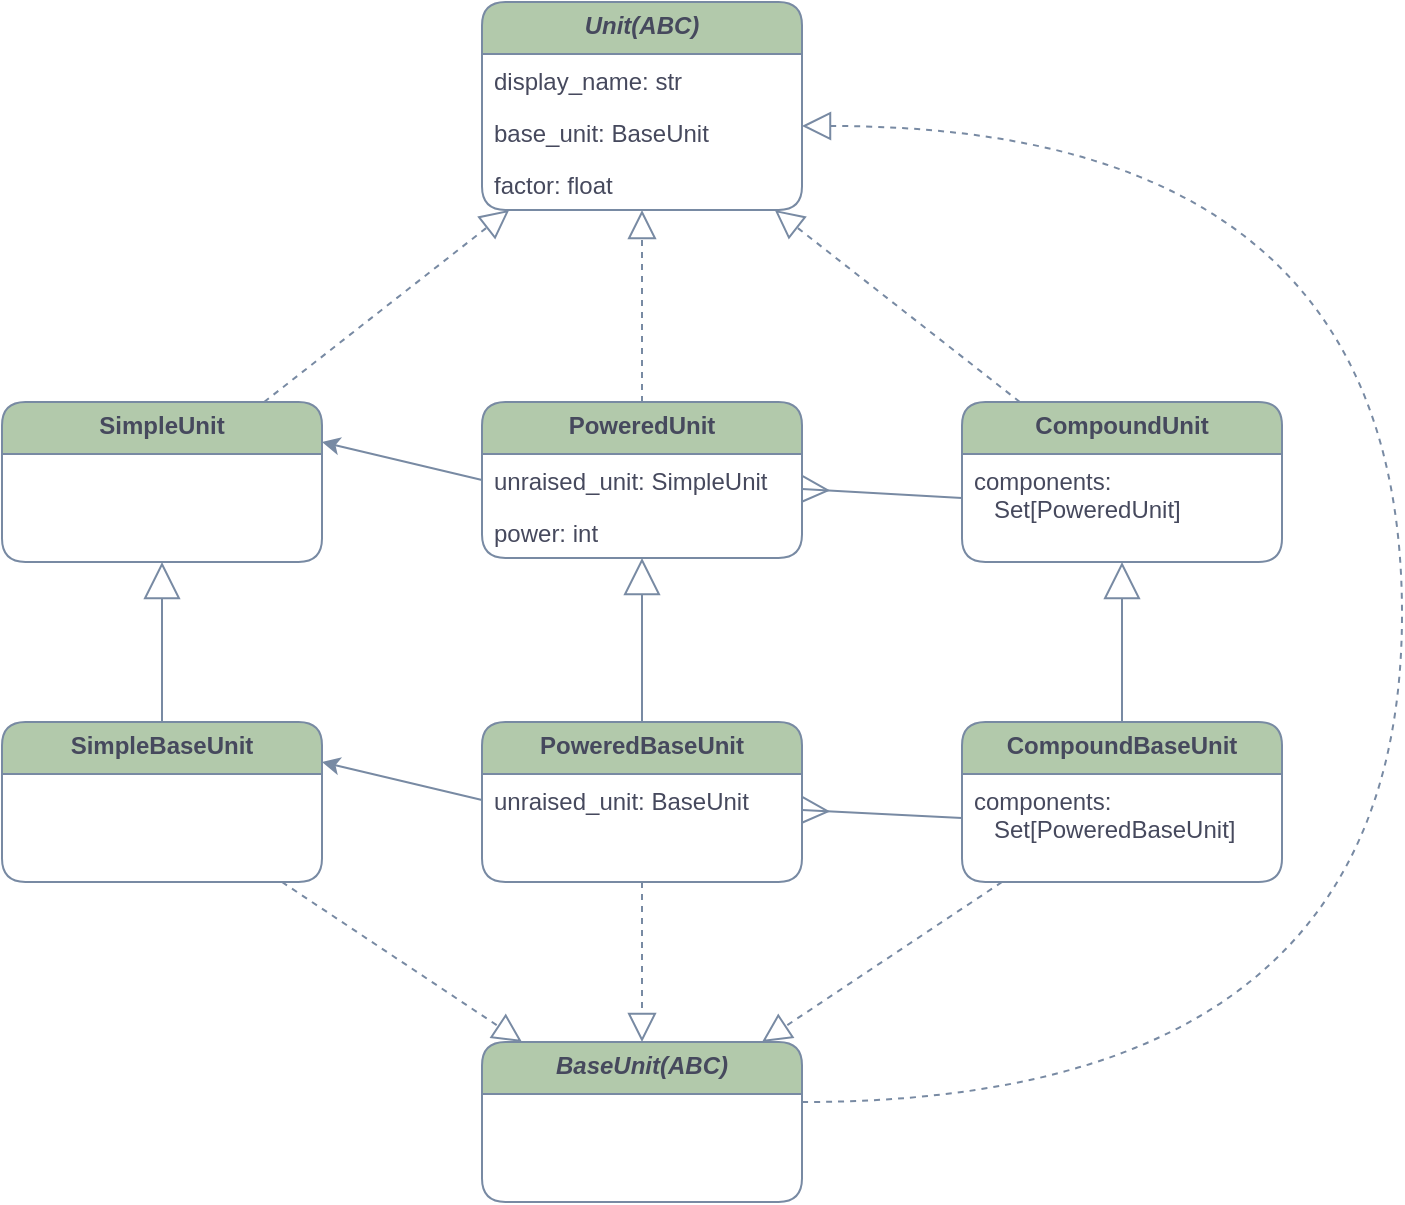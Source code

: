 <mxfile version="13.6.3" type="github">
  <diagram id="C5RBs43oDa-KdzZeNtuy" name="Page-1">
    <mxGraphModel dx="1394" dy="886" grid="0" gridSize="10" guides="1" tooltips="1" connect="1" arrows="1" fold="1" page="1" pageScale="1" pageWidth="800" pageHeight="700" math="0" shadow="0">
      <root>
        <mxCell id="WIyWlLk6GJQsqaUBKTNV-0" />
        <mxCell id="WIyWlLk6GJQsqaUBKTNV-1" parent="WIyWlLk6GJQsqaUBKTNV-0" />
        <mxCell id="whpVxYnDkCTskXmKhdl8-56" value="" style="endArrow=block;endSize=16;endFill=0;html=1;strokeColor=#788AA3;fontColor=#46495D;curved=1;" edge="1" parent="WIyWlLk6GJQsqaUBKTNV-1" source="whpVxYnDkCTskXmKhdl8-31" target="whpVxYnDkCTskXmKhdl8-25">
          <mxGeometry width="160" relative="1" as="geometry">
            <mxPoint x="6" y="494" as="sourcePoint" />
            <mxPoint x="166" y="494" as="targetPoint" />
          </mxGeometry>
        </mxCell>
        <mxCell id="whpVxYnDkCTskXmKhdl8-57" value="" style="endArrow=block;dashed=1;endFill=0;endSize=12;html=1;strokeColor=#788AA3;fontColor=#46495D;" edge="1" parent="WIyWlLk6GJQsqaUBKTNV-1" source="whpVxYnDkCTskXmKhdl8-25" target="zkfFHV4jXpPFQw0GAbJ--0">
          <mxGeometry width="160" relative="1" as="geometry">
            <mxPoint x="56" y="424" as="sourcePoint" />
            <mxPoint x="216" y="424" as="targetPoint" />
          </mxGeometry>
        </mxCell>
        <mxCell id="whpVxYnDkCTskXmKhdl8-58" value="" style="endArrow=block;dashed=1;endFill=0;endSize=12;html=1;strokeColor=#788AA3;fontColor=#46495D;exitX=0.5;exitY=0;exitDx=0;exitDy=0;" edge="1" parent="WIyWlLk6GJQsqaUBKTNV-1" source="whpVxYnDkCTskXmKhdl8-47" target="zkfFHV4jXpPFQw0GAbJ--0">
          <mxGeometry width="160" relative="1" as="geometry">
            <mxPoint x="-74" y="294" as="sourcePoint" />
            <mxPoint x="36" y="228" as="targetPoint" />
          </mxGeometry>
        </mxCell>
        <mxCell id="whpVxYnDkCTskXmKhdl8-59" value="" style="endArrow=none;html=1;exitX=1;exitY=0.25;exitDx=0;exitDy=0;strokeColor=#788AA3;fontColor=#46495D;startArrow=classic;startFill=1;entryX=0;entryY=0.5;entryDx=0;entryDy=0;" edge="1" parent="WIyWlLk6GJQsqaUBKTNV-1" source="whpVxYnDkCTskXmKhdl8-25" target="whpVxYnDkCTskXmKhdl8-49">
          <mxGeometry width="50" height="50" relative="1" as="geometry">
            <mxPoint x="246" y="294" as="sourcePoint" />
            <mxPoint x="286" y="319" as="targetPoint" />
          </mxGeometry>
        </mxCell>
        <mxCell id="whpVxYnDkCTskXmKhdl8-64" value="" style="endArrow=none;html=1;rounded=0;strokeColor=#788AA3;fillColor=#B2C9AB;fontColor=#46495D;startArrow=ERmany;startFill=0;endSize=12;startSize=11;entryX=0;entryY=0.5;entryDx=0;entryDy=0;" edge="1" parent="WIyWlLk6GJQsqaUBKTNV-1" source="whpVxYnDkCTskXmKhdl8-47" target="whpVxYnDkCTskXmKhdl8-63">
          <mxGeometry relative="1" as="geometry">
            <mxPoint x="-84" y="292.5" as="sourcePoint" />
            <mxPoint x="506" y="354" as="targetPoint" />
          </mxGeometry>
        </mxCell>
        <mxCell id="whpVxYnDkCTskXmKhdl8-66" value="" style="endArrow=block;dashed=1;endFill=0;endSize=12;html=1;strokeColor=#788AA3;fontColor=#46495D;" edge="1" parent="WIyWlLk6GJQsqaUBKTNV-1" source="whpVxYnDkCTskXmKhdl8-61" target="zkfFHV4jXpPFQw0GAbJ--0">
          <mxGeometry width="160" relative="1" as="geometry">
            <mxPoint x="86" y="283" as="sourcePoint" />
            <mxPoint x="86" y="188" as="targetPoint" />
          </mxGeometry>
        </mxCell>
        <mxCell id="whpVxYnDkCTskXmKhdl8-70" value="" style="endArrow=none;html=1;strokeColor=#788AA3;fontColor=#46495D;startArrow=classic;startFill=1;exitX=1;exitY=0.25;exitDx=0;exitDy=0;entryX=0;entryY=0.5;entryDx=0;entryDy=0;" edge="1" parent="WIyWlLk6GJQsqaUBKTNV-1" source="whpVxYnDkCTskXmKhdl8-31" target="whpVxYnDkCTskXmKhdl8-89">
          <mxGeometry width="50" height="50" relative="1" as="geometry">
            <mxPoint x="166" y="303" as="sourcePoint" />
            <mxPoint x="286" y="466.586" as="targetPoint" />
          </mxGeometry>
        </mxCell>
        <mxCell id="whpVxYnDkCTskXmKhdl8-73" value="" style="endArrow=block;endSize=16;endFill=0;html=1;strokeColor=#788AA3;fontColor=#46495D;curved=1;" edge="1" parent="WIyWlLk6GJQsqaUBKTNV-1" source="whpVxYnDkCTskXmKhdl8-67" target="whpVxYnDkCTskXmKhdl8-47">
          <mxGeometry width="160" relative="1" as="geometry">
            <mxPoint x="96" y="434" as="sourcePoint" />
            <mxPoint x="96" y="333" as="targetPoint" />
          </mxGeometry>
        </mxCell>
        <mxCell id="whpVxYnDkCTskXmKhdl8-76" value="" style="endArrow=none;html=1;rounded=0;strokeColor=#788AA3;fillColor=#B2C9AB;fontColor=#46495D;startArrow=ERmany;startFill=0;endSize=12;startSize=11;entryX=0;entryY=0.5;entryDx=0;entryDy=0;" edge="1" parent="WIyWlLk6GJQsqaUBKTNV-1" source="whpVxYnDkCTskXmKhdl8-67" target="whpVxYnDkCTskXmKhdl8-90">
          <mxGeometry relative="1" as="geometry">
            <mxPoint x="456" y="279.889" as="sourcePoint" />
            <mxPoint x="577.714" y="396" as="targetPoint" />
          </mxGeometry>
        </mxCell>
        <mxCell id="whpVxYnDkCTskXmKhdl8-77" value="" style="endArrow=block;endSize=16;endFill=0;html=1;strokeColor=#788AA3;fontColor=#46495D;curved=1;" edge="1" parent="WIyWlLk6GJQsqaUBKTNV-1" source="whpVxYnDkCTskXmKhdl8-74" target="whpVxYnDkCTskXmKhdl8-61">
          <mxGeometry width="160" relative="1" as="geometry">
            <mxPoint x="376" y="424" as="sourcePoint" />
            <mxPoint x="376" y="342" as="targetPoint" />
          </mxGeometry>
        </mxCell>
        <mxCell id="whpVxYnDkCTskXmKhdl8-85" value="" style="endArrow=block;dashed=1;endFill=0;endSize=12;html=1;strokeColor=#788AA3;fontColor=#46495D;edgeStyle=orthogonalEdgeStyle;curved=1;" edge="1" parent="WIyWlLk6GJQsqaUBKTNV-1" source="whpVxYnDkCTskXmKhdl8-81" target="zkfFHV4jXpPFQw0GAbJ--0">
          <mxGeometry width="160" relative="1" as="geometry">
            <mxPoint x="376" y="264" as="sourcePoint" />
            <mxPoint x="376" y="168" as="targetPoint" />
            <Array as="points">
              <mxPoint x="756" y="594" />
              <mxPoint x="756" y="106" />
            </Array>
          </mxGeometry>
        </mxCell>
        <mxCell id="whpVxYnDkCTskXmKhdl8-86" value="" style="endArrow=block;dashed=1;endFill=0;endSize=12;html=1;strokeColor=#788AA3;fontColor=#46495D;" edge="1" parent="WIyWlLk6GJQsqaUBKTNV-1" source="whpVxYnDkCTskXmKhdl8-31" target="whpVxYnDkCTskXmKhdl8-81">
          <mxGeometry width="160" relative="1" as="geometry">
            <mxPoint x="149.474" y="309" as="sourcePoint" />
            <mxPoint x="314.967" y="168" as="targetPoint" />
          </mxGeometry>
        </mxCell>
        <mxCell id="whpVxYnDkCTskXmKhdl8-87" value="" style="endArrow=block;dashed=1;endFill=0;endSize=12;html=1;strokeColor=#788AA3;fontColor=#46495D;" edge="1" parent="WIyWlLk6GJQsqaUBKTNV-1" source="whpVxYnDkCTskXmKhdl8-67" target="whpVxYnDkCTskXmKhdl8-81">
          <mxGeometry width="160" relative="1" as="geometry">
            <mxPoint x="159.474" y="319" as="sourcePoint" />
            <mxPoint x="324.967" y="178" as="targetPoint" />
          </mxGeometry>
        </mxCell>
        <mxCell id="whpVxYnDkCTskXmKhdl8-88" value="" style="endArrow=block;dashed=1;endFill=0;endSize=12;html=1;strokeColor=#788AA3;fontColor=#46495D;" edge="1" parent="WIyWlLk6GJQsqaUBKTNV-1" source="whpVxYnDkCTskXmKhdl8-74" target="whpVxYnDkCTskXmKhdl8-81">
          <mxGeometry width="160" relative="1" as="geometry">
            <mxPoint x="169.474" y="329" as="sourcePoint" />
            <mxPoint x="334.967" y="188" as="targetPoint" />
          </mxGeometry>
        </mxCell>
        <mxCell id="whpVxYnDkCTskXmKhdl8-25" value="SimpleUnit" style="swimlane;fontStyle=1;align=center;verticalAlign=top;childLayout=stackLayout;horizontal=1;startSize=26;horizontalStack=0;resizeParent=1;resizeLast=0;collapsible=1;marginBottom=0;shadow=0;strokeWidth=1;spacing=0;fillColor=#B2C9AB;strokeColor=#788AA3;fontColor=#46495D;rounded=1;" vertex="1" parent="WIyWlLk6GJQsqaUBKTNV-1">
          <mxGeometry x="56" y="244" width="160" height="80" as="geometry">
            <mxRectangle x="230" y="140" width="160" height="26" as="alternateBounds" />
          </mxGeometry>
        </mxCell>
        <mxCell id="zkfFHV4jXpPFQw0GAbJ--0" value="Unit(ABC)" style="swimlane;fontStyle=3;align=center;verticalAlign=top;childLayout=stackLayout;horizontal=1;startSize=26;horizontalStack=0;resizeParent=1;resizeLast=0;collapsible=1;marginBottom=0;shadow=0;strokeWidth=1;spacing=0;fillColor=#B2C9AB;strokeColor=#788AA3;fontColor=#46495D;rounded=1;" parent="WIyWlLk6GJQsqaUBKTNV-1" vertex="1">
          <mxGeometry x="296" y="44" width="160" height="104" as="geometry">
            <mxRectangle x="230" y="140" width="160" height="26" as="alternateBounds" />
          </mxGeometry>
        </mxCell>
        <mxCell id="whpVxYnDkCTskXmKhdl8-44" value="display_name: str" style="text;strokeColor=none;fillColor=none;align=left;verticalAlign=top;spacingLeft=4;spacingRight=4;overflow=hidden;rotatable=0;points=[[0,0.5],[1,0.5]];portConstraint=eastwest;fontColor=#46495D;rounded=1;" vertex="1" parent="zkfFHV4jXpPFQw0GAbJ--0">
          <mxGeometry y="26" width="160" height="26" as="geometry" />
        </mxCell>
        <mxCell id="whpVxYnDkCTskXmKhdl8-45" value="base_unit: BaseUnit" style="text;strokeColor=none;fillColor=none;align=left;verticalAlign=top;spacingLeft=4;spacingRight=4;overflow=hidden;rotatable=0;points=[[0,0.5],[1,0.5]];portConstraint=eastwest;fontColor=#46495D;rounded=1;" vertex="1" parent="zkfFHV4jXpPFQw0GAbJ--0">
          <mxGeometry y="52" width="160" height="26" as="geometry" />
        </mxCell>
        <mxCell id="whpVxYnDkCTskXmKhdl8-46" value="factor: float" style="text;strokeColor=none;fillColor=none;align=left;verticalAlign=top;spacingLeft=4;spacingRight=4;overflow=hidden;rotatable=0;points=[[0,0.5],[1,0.5]];portConstraint=eastwest;fontColor=#46495D;rounded=1;" vertex="1" parent="zkfFHV4jXpPFQw0GAbJ--0">
          <mxGeometry y="78" width="160" height="26" as="geometry" />
        </mxCell>
        <mxCell id="whpVxYnDkCTskXmKhdl8-47" value="PoweredUnit" style="swimlane;fontStyle=1;align=center;verticalAlign=top;childLayout=stackLayout;horizontal=1;startSize=26;horizontalStack=0;resizeParent=1;resizeLast=0;collapsible=1;marginBottom=0;shadow=0;strokeWidth=1;spacing=0;fillColor=#B2C9AB;strokeColor=#788AA3;fontColor=#46495D;rounded=1;" vertex="1" parent="WIyWlLk6GJQsqaUBKTNV-1">
          <mxGeometry x="296" y="244" width="160" height="78" as="geometry">
            <mxRectangle x="230" y="140" width="160" height="26" as="alternateBounds" />
          </mxGeometry>
        </mxCell>
        <mxCell id="whpVxYnDkCTskXmKhdl8-49" value="unraised_unit: SimpleUnit" style="text;strokeColor=none;fillColor=none;align=left;verticalAlign=top;spacingLeft=4;spacingRight=4;overflow=hidden;rotatable=0;points=[[0,0.5],[1,0.5]];portConstraint=eastwest;fontColor=#46495D;rounded=1;" vertex="1" parent="whpVxYnDkCTskXmKhdl8-47">
          <mxGeometry y="26" width="160" height="26" as="geometry" />
        </mxCell>
        <mxCell id="whpVxYnDkCTskXmKhdl8-96" value="power: int" style="text;strokeColor=none;fillColor=none;align=left;verticalAlign=top;spacingLeft=4;spacingRight=4;overflow=hidden;rotatable=0;points=[[0,0.5],[1,0.5]];portConstraint=eastwest;rounded=1;fontSize=12;fontColor=#46495D;" vertex="1" parent="whpVxYnDkCTskXmKhdl8-47">
          <mxGeometry y="52" width="160" height="26" as="geometry" />
        </mxCell>
        <mxCell id="whpVxYnDkCTskXmKhdl8-67" value="PoweredBaseUnit" style="swimlane;fontStyle=1;align=center;verticalAlign=top;childLayout=stackLayout;horizontal=1;startSize=26;horizontalStack=0;resizeParent=1;resizeLast=0;collapsible=1;marginBottom=0;shadow=0;strokeWidth=1;spacing=0;fillColor=#B2C9AB;strokeColor=#788AA3;fontColor=#46495D;rounded=1;" vertex="1" parent="WIyWlLk6GJQsqaUBKTNV-1">
          <mxGeometry x="296" y="404" width="160" height="80" as="geometry">
            <mxRectangle x="230" y="140" width="160" height="26" as="alternateBounds" />
          </mxGeometry>
        </mxCell>
        <mxCell id="whpVxYnDkCTskXmKhdl8-89" value="unraised_unit: BaseUnit" style="text;strokeColor=none;fillColor=none;align=left;verticalAlign=top;spacingLeft=4;spacingRight=4;overflow=hidden;rotatable=0;points=[[0,0.5],[1,0.5]];portConstraint=eastwest;rounded=1;fontColor=#46495D;" vertex="1" parent="whpVxYnDkCTskXmKhdl8-67">
          <mxGeometry y="26" width="160" height="26" as="geometry" />
        </mxCell>
        <mxCell id="whpVxYnDkCTskXmKhdl8-31" value="SimpleBaseUnit" style="swimlane;fontStyle=1;align=center;verticalAlign=top;childLayout=stackLayout;horizontal=1;startSize=26;horizontalStack=0;resizeParent=1;resizeLast=0;collapsible=1;marginBottom=0;shadow=0;strokeWidth=1;spacing=0;fillColor=#B2C9AB;strokeColor=#788AA3;fontColor=#46495D;rounded=1;" vertex="1" parent="WIyWlLk6GJQsqaUBKTNV-1">
          <mxGeometry x="56" y="404" width="160" height="80" as="geometry">
            <mxRectangle x="230" y="140" width="160" height="26" as="alternateBounds" />
          </mxGeometry>
        </mxCell>
        <mxCell id="whpVxYnDkCTskXmKhdl8-74" value="CompoundBaseUnit" style="swimlane;fontStyle=1;align=center;verticalAlign=top;childLayout=stackLayout;horizontal=1;startSize=26;horizontalStack=0;resizeParent=1;resizeLast=0;collapsible=1;marginBottom=0;shadow=0;strokeWidth=1;spacing=0;fillColor=#B2C9AB;strokeColor=#788AA3;fontColor=#46495D;rounded=1;" vertex="1" parent="WIyWlLk6GJQsqaUBKTNV-1">
          <mxGeometry x="536" y="404" width="160" height="80" as="geometry">
            <mxRectangle x="230" y="140" width="160" height="26" as="alternateBounds" />
          </mxGeometry>
        </mxCell>
        <mxCell id="whpVxYnDkCTskXmKhdl8-90" value="components:&#xa;   Set[PoweredBaseUnit]" style="text;strokeColor=none;fillColor=none;align=left;verticalAlign=top;spacingLeft=4;spacingRight=4;overflow=hidden;rotatable=0;points=[[0,0.5],[1,0.5]];portConstraint=eastwest;rounded=1;fontColor=#46495D;fontSize=12;" vertex="1" parent="whpVxYnDkCTskXmKhdl8-74">
          <mxGeometry y="26" width="160" height="44" as="geometry" />
        </mxCell>
        <mxCell id="whpVxYnDkCTskXmKhdl8-61" value="CompoundUnit" style="swimlane;fontStyle=1;align=center;verticalAlign=top;childLayout=stackLayout;horizontal=1;startSize=26;horizontalStack=0;resizeParent=1;resizeLast=0;collapsible=1;marginBottom=0;shadow=0;strokeWidth=1;spacing=0;fillColor=#B2C9AB;strokeColor=#788AA3;fontColor=#46495D;rounded=1;" vertex="1" parent="WIyWlLk6GJQsqaUBKTNV-1">
          <mxGeometry x="536" y="244" width="160" height="80" as="geometry">
            <mxRectangle x="230" y="140" width="160" height="26" as="alternateBounds" />
          </mxGeometry>
        </mxCell>
        <mxCell id="whpVxYnDkCTskXmKhdl8-63" value="components:&#xa;   Set[PoweredUnit]" style="text;strokeColor=none;fillColor=none;align=left;verticalAlign=top;spacingLeft=4;spacingRight=4;overflow=hidden;rotatable=0;points=[[0,0.5],[1,0.5]];portConstraint=eastwest;rounded=1;fontColor=#46495D;" vertex="1" parent="whpVxYnDkCTskXmKhdl8-61">
          <mxGeometry y="26" width="160" height="44" as="geometry" />
        </mxCell>
        <mxCell id="whpVxYnDkCTskXmKhdl8-81" value="BaseUnit(ABC)" style="swimlane;fontStyle=3;align=center;verticalAlign=top;childLayout=stackLayout;horizontal=1;startSize=26;horizontalStack=0;resizeParent=1;resizeLast=0;collapsible=1;marginBottom=0;shadow=0;strokeWidth=1;spacing=0;fillColor=#B2C9AB;strokeColor=#788AA3;fontColor=#46495D;rounded=1;" vertex="1" parent="WIyWlLk6GJQsqaUBKTNV-1">
          <mxGeometry x="296" y="564" width="160" height="80" as="geometry">
            <mxRectangle x="230" y="140" width="160" height="26" as="alternateBounds" />
          </mxGeometry>
        </mxCell>
      </root>
    </mxGraphModel>
  </diagram>
</mxfile>
